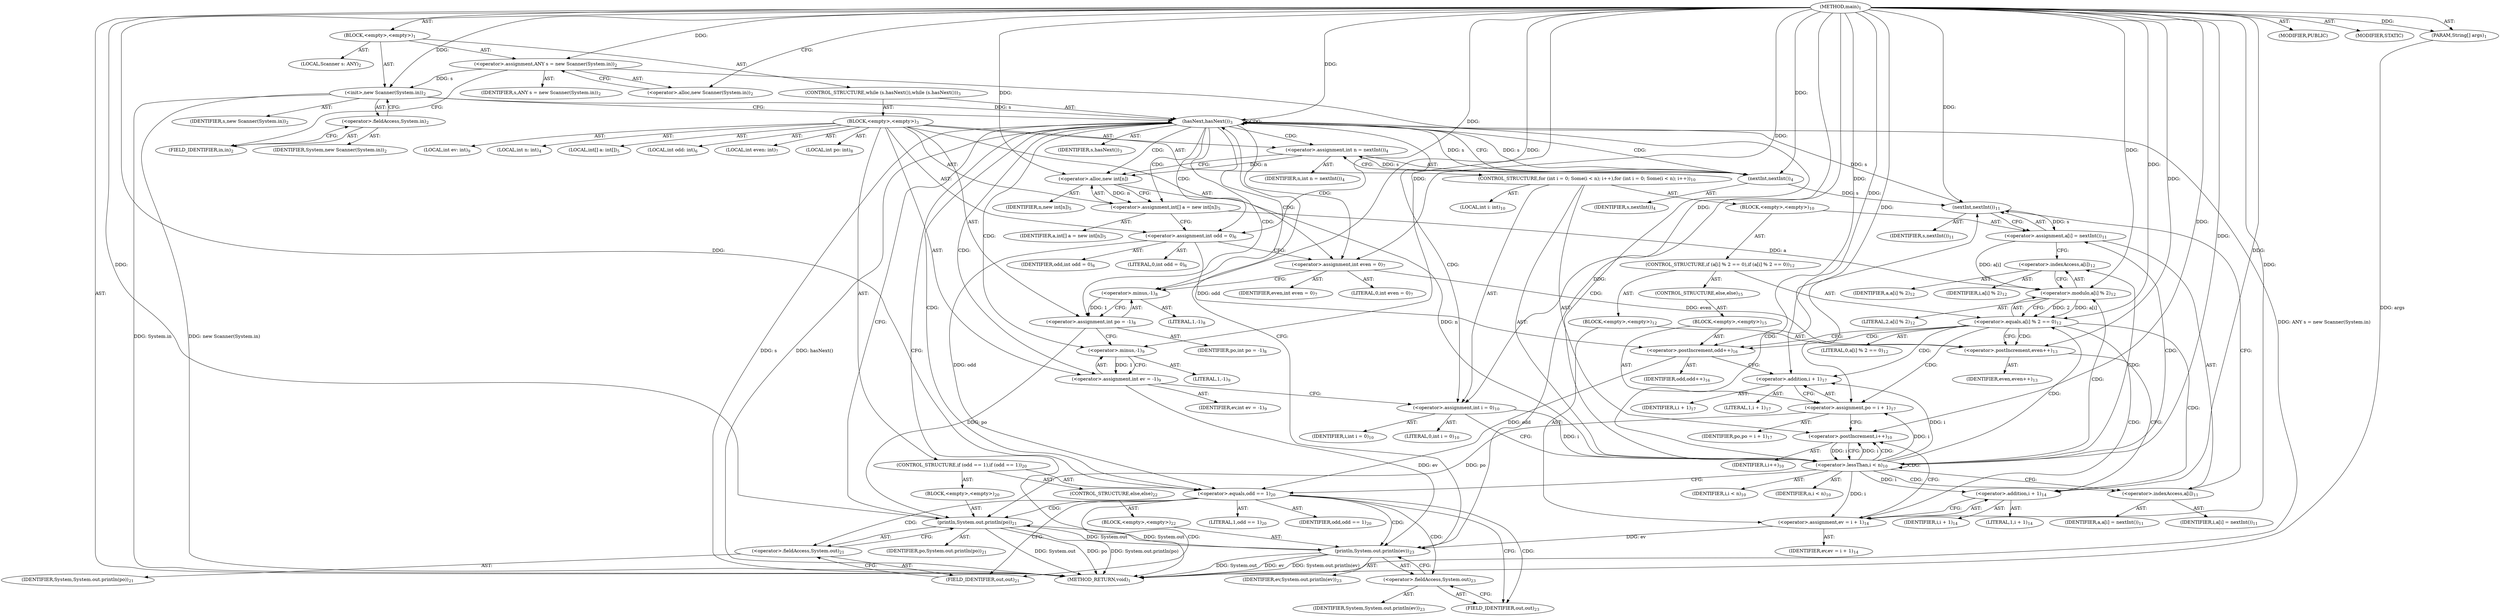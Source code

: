digraph "main" {  
"19" [label = <(METHOD,main)<SUB>1</SUB>> ]
"20" [label = <(PARAM,String[] args)<SUB>1</SUB>> ]
"21" [label = <(BLOCK,&lt;empty&gt;,&lt;empty&gt;)<SUB>1</SUB>> ]
"4" [label = <(LOCAL,Scanner s: ANY)<SUB>2</SUB>> ]
"22" [label = <(&lt;operator&gt;.assignment,ANY s = new Scanner(System.in))<SUB>2</SUB>> ]
"23" [label = <(IDENTIFIER,s,ANY s = new Scanner(System.in))<SUB>2</SUB>> ]
"24" [label = <(&lt;operator&gt;.alloc,new Scanner(System.in))<SUB>2</SUB>> ]
"25" [label = <(&lt;init&gt;,new Scanner(System.in))<SUB>2</SUB>> ]
"3" [label = <(IDENTIFIER,s,new Scanner(System.in))<SUB>2</SUB>> ]
"26" [label = <(&lt;operator&gt;.fieldAccess,System.in)<SUB>2</SUB>> ]
"27" [label = <(IDENTIFIER,System,new Scanner(System.in))<SUB>2</SUB>> ]
"28" [label = <(FIELD_IDENTIFIER,in,in)<SUB>2</SUB>> ]
"29" [label = <(CONTROL_STRUCTURE,while (s.hasNext()),while (s.hasNext()))<SUB>3</SUB>> ]
"30" [label = <(hasNext,hasNext())<SUB>3</SUB>> ]
"31" [label = <(IDENTIFIER,s,hasNext())<SUB>3</SUB>> ]
"32" [label = <(BLOCK,&lt;empty&gt;,&lt;empty&gt;)<SUB>3</SUB>> ]
"33" [label = <(LOCAL,int n: int)<SUB>4</SUB>> ]
"34" [label = <(&lt;operator&gt;.assignment,int n = nextInt())<SUB>4</SUB>> ]
"35" [label = <(IDENTIFIER,n,int n = nextInt())<SUB>4</SUB>> ]
"36" [label = <(nextInt,nextInt())<SUB>4</SUB>> ]
"37" [label = <(IDENTIFIER,s,nextInt())<SUB>4</SUB>> ]
"38" [label = <(LOCAL,int[] a: int[])<SUB>5</SUB>> ]
"39" [label = <(&lt;operator&gt;.assignment,int[] a = new int[n])<SUB>5</SUB>> ]
"40" [label = <(IDENTIFIER,a,int[] a = new int[n])<SUB>5</SUB>> ]
"41" [label = <(&lt;operator&gt;.alloc,new int[n])> ]
"42" [label = <(IDENTIFIER,n,new int[n])<SUB>5</SUB>> ]
"43" [label = <(LOCAL,int odd: int)<SUB>6</SUB>> ]
"44" [label = <(&lt;operator&gt;.assignment,int odd = 0)<SUB>6</SUB>> ]
"45" [label = <(IDENTIFIER,odd,int odd = 0)<SUB>6</SUB>> ]
"46" [label = <(LITERAL,0,int odd = 0)<SUB>6</SUB>> ]
"47" [label = <(LOCAL,int even: int)<SUB>7</SUB>> ]
"48" [label = <(&lt;operator&gt;.assignment,int even = 0)<SUB>7</SUB>> ]
"49" [label = <(IDENTIFIER,even,int even = 0)<SUB>7</SUB>> ]
"50" [label = <(LITERAL,0,int even = 0)<SUB>7</SUB>> ]
"51" [label = <(LOCAL,int po: int)<SUB>8</SUB>> ]
"52" [label = <(&lt;operator&gt;.assignment,int po = -1)<SUB>8</SUB>> ]
"53" [label = <(IDENTIFIER,po,int po = -1)<SUB>8</SUB>> ]
"54" [label = <(&lt;operator&gt;.minus,-1)<SUB>8</SUB>> ]
"55" [label = <(LITERAL,1,-1)<SUB>8</SUB>> ]
"56" [label = <(LOCAL,int ev: int)<SUB>9</SUB>> ]
"57" [label = <(&lt;operator&gt;.assignment,int ev = -1)<SUB>9</SUB>> ]
"58" [label = <(IDENTIFIER,ev,int ev = -1)<SUB>9</SUB>> ]
"59" [label = <(&lt;operator&gt;.minus,-1)<SUB>9</SUB>> ]
"60" [label = <(LITERAL,1,-1)<SUB>9</SUB>> ]
"61" [label = <(CONTROL_STRUCTURE,for (int i = 0; Some(i &lt; n); i++),for (int i = 0; Some(i &lt; n); i++))<SUB>10</SUB>> ]
"62" [label = <(LOCAL,int i: int)<SUB>10</SUB>> ]
"63" [label = <(&lt;operator&gt;.assignment,int i = 0)<SUB>10</SUB>> ]
"64" [label = <(IDENTIFIER,i,int i = 0)<SUB>10</SUB>> ]
"65" [label = <(LITERAL,0,int i = 0)<SUB>10</SUB>> ]
"66" [label = <(&lt;operator&gt;.lessThan,i &lt; n)<SUB>10</SUB>> ]
"67" [label = <(IDENTIFIER,i,i &lt; n)<SUB>10</SUB>> ]
"68" [label = <(IDENTIFIER,n,i &lt; n)<SUB>10</SUB>> ]
"69" [label = <(&lt;operator&gt;.postIncrement,i++)<SUB>10</SUB>> ]
"70" [label = <(IDENTIFIER,i,i++)<SUB>10</SUB>> ]
"71" [label = <(BLOCK,&lt;empty&gt;,&lt;empty&gt;)<SUB>10</SUB>> ]
"72" [label = <(&lt;operator&gt;.assignment,a[i] = nextInt())<SUB>11</SUB>> ]
"73" [label = <(&lt;operator&gt;.indexAccess,a[i])<SUB>11</SUB>> ]
"74" [label = <(IDENTIFIER,a,a[i] = nextInt())<SUB>11</SUB>> ]
"75" [label = <(IDENTIFIER,i,a[i] = nextInt())<SUB>11</SUB>> ]
"76" [label = <(nextInt,nextInt())<SUB>11</SUB>> ]
"77" [label = <(IDENTIFIER,s,nextInt())<SUB>11</SUB>> ]
"78" [label = <(CONTROL_STRUCTURE,if (a[i] % 2 == 0),if (a[i] % 2 == 0))<SUB>12</SUB>> ]
"79" [label = <(&lt;operator&gt;.equals,a[i] % 2 == 0)<SUB>12</SUB>> ]
"80" [label = <(&lt;operator&gt;.modulo,a[i] % 2)<SUB>12</SUB>> ]
"81" [label = <(&lt;operator&gt;.indexAccess,a[i])<SUB>12</SUB>> ]
"82" [label = <(IDENTIFIER,a,a[i] % 2)<SUB>12</SUB>> ]
"83" [label = <(IDENTIFIER,i,a[i] % 2)<SUB>12</SUB>> ]
"84" [label = <(LITERAL,2,a[i] % 2)<SUB>12</SUB>> ]
"85" [label = <(LITERAL,0,a[i] % 2 == 0)<SUB>12</SUB>> ]
"86" [label = <(BLOCK,&lt;empty&gt;,&lt;empty&gt;)<SUB>12</SUB>> ]
"87" [label = <(&lt;operator&gt;.postIncrement,even++)<SUB>13</SUB>> ]
"88" [label = <(IDENTIFIER,even,even++)<SUB>13</SUB>> ]
"89" [label = <(&lt;operator&gt;.assignment,ev = i + 1)<SUB>14</SUB>> ]
"90" [label = <(IDENTIFIER,ev,ev = i + 1)<SUB>14</SUB>> ]
"91" [label = <(&lt;operator&gt;.addition,i + 1)<SUB>14</SUB>> ]
"92" [label = <(IDENTIFIER,i,i + 1)<SUB>14</SUB>> ]
"93" [label = <(LITERAL,1,i + 1)<SUB>14</SUB>> ]
"94" [label = <(CONTROL_STRUCTURE,else,else)<SUB>15</SUB>> ]
"95" [label = <(BLOCK,&lt;empty&gt;,&lt;empty&gt;)<SUB>15</SUB>> ]
"96" [label = <(&lt;operator&gt;.postIncrement,odd++)<SUB>16</SUB>> ]
"97" [label = <(IDENTIFIER,odd,odd++)<SUB>16</SUB>> ]
"98" [label = <(&lt;operator&gt;.assignment,po = i + 1)<SUB>17</SUB>> ]
"99" [label = <(IDENTIFIER,po,po = i + 1)<SUB>17</SUB>> ]
"100" [label = <(&lt;operator&gt;.addition,i + 1)<SUB>17</SUB>> ]
"101" [label = <(IDENTIFIER,i,i + 1)<SUB>17</SUB>> ]
"102" [label = <(LITERAL,1,i + 1)<SUB>17</SUB>> ]
"103" [label = <(CONTROL_STRUCTURE,if (odd == 1),if (odd == 1))<SUB>20</SUB>> ]
"104" [label = <(&lt;operator&gt;.equals,odd == 1)<SUB>20</SUB>> ]
"105" [label = <(IDENTIFIER,odd,odd == 1)<SUB>20</SUB>> ]
"106" [label = <(LITERAL,1,odd == 1)<SUB>20</SUB>> ]
"107" [label = <(BLOCK,&lt;empty&gt;,&lt;empty&gt;)<SUB>20</SUB>> ]
"108" [label = <(println,System.out.println(po))<SUB>21</SUB>> ]
"109" [label = <(&lt;operator&gt;.fieldAccess,System.out)<SUB>21</SUB>> ]
"110" [label = <(IDENTIFIER,System,System.out.println(po))<SUB>21</SUB>> ]
"111" [label = <(FIELD_IDENTIFIER,out,out)<SUB>21</SUB>> ]
"112" [label = <(IDENTIFIER,po,System.out.println(po))<SUB>21</SUB>> ]
"113" [label = <(CONTROL_STRUCTURE,else,else)<SUB>22</SUB>> ]
"114" [label = <(BLOCK,&lt;empty&gt;,&lt;empty&gt;)<SUB>22</SUB>> ]
"115" [label = <(println,System.out.println(ev))<SUB>23</SUB>> ]
"116" [label = <(&lt;operator&gt;.fieldAccess,System.out)<SUB>23</SUB>> ]
"117" [label = <(IDENTIFIER,System,System.out.println(ev))<SUB>23</SUB>> ]
"118" [label = <(FIELD_IDENTIFIER,out,out)<SUB>23</SUB>> ]
"119" [label = <(IDENTIFIER,ev,System.out.println(ev))<SUB>23</SUB>> ]
"120" [label = <(MODIFIER,PUBLIC)> ]
"121" [label = <(MODIFIER,STATIC)> ]
"122" [label = <(METHOD_RETURN,void)<SUB>1</SUB>> ]
  "19" -> "20"  [ label = "AST: "] 
  "19" -> "21"  [ label = "AST: "] 
  "19" -> "120"  [ label = "AST: "] 
  "19" -> "121"  [ label = "AST: "] 
  "19" -> "122"  [ label = "AST: "] 
  "21" -> "4"  [ label = "AST: "] 
  "21" -> "22"  [ label = "AST: "] 
  "21" -> "25"  [ label = "AST: "] 
  "21" -> "29"  [ label = "AST: "] 
  "22" -> "23"  [ label = "AST: "] 
  "22" -> "24"  [ label = "AST: "] 
  "25" -> "3"  [ label = "AST: "] 
  "25" -> "26"  [ label = "AST: "] 
  "26" -> "27"  [ label = "AST: "] 
  "26" -> "28"  [ label = "AST: "] 
  "29" -> "30"  [ label = "AST: "] 
  "29" -> "32"  [ label = "AST: "] 
  "30" -> "31"  [ label = "AST: "] 
  "32" -> "33"  [ label = "AST: "] 
  "32" -> "34"  [ label = "AST: "] 
  "32" -> "38"  [ label = "AST: "] 
  "32" -> "39"  [ label = "AST: "] 
  "32" -> "43"  [ label = "AST: "] 
  "32" -> "44"  [ label = "AST: "] 
  "32" -> "47"  [ label = "AST: "] 
  "32" -> "48"  [ label = "AST: "] 
  "32" -> "51"  [ label = "AST: "] 
  "32" -> "52"  [ label = "AST: "] 
  "32" -> "56"  [ label = "AST: "] 
  "32" -> "57"  [ label = "AST: "] 
  "32" -> "61"  [ label = "AST: "] 
  "32" -> "103"  [ label = "AST: "] 
  "34" -> "35"  [ label = "AST: "] 
  "34" -> "36"  [ label = "AST: "] 
  "36" -> "37"  [ label = "AST: "] 
  "39" -> "40"  [ label = "AST: "] 
  "39" -> "41"  [ label = "AST: "] 
  "41" -> "42"  [ label = "AST: "] 
  "44" -> "45"  [ label = "AST: "] 
  "44" -> "46"  [ label = "AST: "] 
  "48" -> "49"  [ label = "AST: "] 
  "48" -> "50"  [ label = "AST: "] 
  "52" -> "53"  [ label = "AST: "] 
  "52" -> "54"  [ label = "AST: "] 
  "54" -> "55"  [ label = "AST: "] 
  "57" -> "58"  [ label = "AST: "] 
  "57" -> "59"  [ label = "AST: "] 
  "59" -> "60"  [ label = "AST: "] 
  "61" -> "62"  [ label = "AST: "] 
  "61" -> "63"  [ label = "AST: "] 
  "61" -> "66"  [ label = "AST: "] 
  "61" -> "69"  [ label = "AST: "] 
  "61" -> "71"  [ label = "AST: "] 
  "63" -> "64"  [ label = "AST: "] 
  "63" -> "65"  [ label = "AST: "] 
  "66" -> "67"  [ label = "AST: "] 
  "66" -> "68"  [ label = "AST: "] 
  "69" -> "70"  [ label = "AST: "] 
  "71" -> "72"  [ label = "AST: "] 
  "71" -> "78"  [ label = "AST: "] 
  "72" -> "73"  [ label = "AST: "] 
  "72" -> "76"  [ label = "AST: "] 
  "73" -> "74"  [ label = "AST: "] 
  "73" -> "75"  [ label = "AST: "] 
  "76" -> "77"  [ label = "AST: "] 
  "78" -> "79"  [ label = "AST: "] 
  "78" -> "86"  [ label = "AST: "] 
  "78" -> "94"  [ label = "AST: "] 
  "79" -> "80"  [ label = "AST: "] 
  "79" -> "85"  [ label = "AST: "] 
  "80" -> "81"  [ label = "AST: "] 
  "80" -> "84"  [ label = "AST: "] 
  "81" -> "82"  [ label = "AST: "] 
  "81" -> "83"  [ label = "AST: "] 
  "86" -> "87"  [ label = "AST: "] 
  "86" -> "89"  [ label = "AST: "] 
  "87" -> "88"  [ label = "AST: "] 
  "89" -> "90"  [ label = "AST: "] 
  "89" -> "91"  [ label = "AST: "] 
  "91" -> "92"  [ label = "AST: "] 
  "91" -> "93"  [ label = "AST: "] 
  "94" -> "95"  [ label = "AST: "] 
  "95" -> "96"  [ label = "AST: "] 
  "95" -> "98"  [ label = "AST: "] 
  "96" -> "97"  [ label = "AST: "] 
  "98" -> "99"  [ label = "AST: "] 
  "98" -> "100"  [ label = "AST: "] 
  "100" -> "101"  [ label = "AST: "] 
  "100" -> "102"  [ label = "AST: "] 
  "103" -> "104"  [ label = "AST: "] 
  "103" -> "107"  [ label = "AST: "] 
  "103" -> "113"  [ label = "AST: "] 
  "104" -> "105"  [ label = "AST: "] 
  "104" -> "106"  [ label = "AST: "] 
  "107" -> "108"  [ label = "AST: "] 
  "108" -> "109"  [ label = "AST: "] 
  "108" -> "112"  [ label = "AST: "] 
  "109" -> "110"  [ label = "AST: "] 
  "109" -> "111"  [ label = "AST: "] 
  "113" -> "114"  [ label = "AST: "] 
  "114" -> "115"  [ label = "AST: "] 
  "115" -> "116"  [ label = "AST: "] 
  "115" -> "119"  [ label = "AST: "] 
  "116" -> "117"  [ label = "AST: "] 
  "116" -> "118"  [ label = "AST: "] 
  "22" -> "28"  [ label = "CFG: "] 
  "25" -> "30"  [ label = "CFG: "] 
  "24" -> "22"  [ label = "CFG: "] 
  "26" -> "25"  [ label = "CFG: "] 
  "30" -> "122"  [ label = "CFG: "] 
  "30" -> "36"  [ label = "CFG: "] 
  "28" -> "26"  [ label = "CFG: "] 
  "34" -> "41"  [ label = "CFG: "] 
  "39" -> "44"  [ label = "CFG: "] 
  "44" -> "48"  [ label = "CFG: "] 
  "48" -> "54"  [ label = "CFG: "] 
  "52" -> "59"  [ label = "CFG: "] 
  "57" -> "63"  [ label = "CFG: "] 
  "36" -> "34"  [ label = "CFG: "] 
  "41" -> "39"  [ label = "CFG: "] 
  "54" -> "52"  [ label = "CFG: "] 
  "59" -> "57"  [ label = "CFG: "] 
  "63" -> "66"  [ label = "CFG: "] 
  "66" -> "73"  [ label = "CFG: "] 
  "66" -> "104"  [ label = "CFG: "] 
  "69" -> "66"  [ label = "CFG: "] 
  "104" -> "111"  [ label = "CFG: "] 
  "104" -> "118"  [ label = "CFG: "] 
  "72" -> "81"  [ label = "CFG: "] 
  "108" -> "30"  [ label = "CFG: "] 
  "73" -> "76"  [ label = "CFG: "] 
  "76" -> "72"  [ label = "CFG: "] 
  "79" -> "87"  [ label = "CFG: "] 
  "79" -> "96"  [ label = "CFG: "] 
  "109" -> "108"  [ label = "CFG: "] 
  "115" -> "30"  [ label = "CFG: "] 
  "80" -> "79"  [ label = "CFG: "] 
  "87" -> "91"  [ label = "CFG: "] 
  "89" -> "69"  [ label = "CFG: "] 
  "111" -> "109"  [ label = "CFG: "] 
  "116" -> "115"  [ label = "CFG: "] 
  "81" -> "80"  [ label = "CFG: "] 
  "91" -> "89"  [ label = "CFG: "] 
  "96" -> "100"  [ label = "CFG: "] 
  "98" -> "69"  [ label = "CFG: "] 
  "118" -> "116"  [ label = "CFG: "] 
  "100" -> "98"  [ label = "CFG: "] 
  "19" -> "24"  [ label = "CFG: "] 
  "20" -> "122"  [ label = "DDG: args"] 
  "22" -> "122"  [ label = "DDG: ANY s = new Scanner(System.in)"] 
  "25" -> "122"  [ label = "DDG: System.in"] 
  "25" -> "122"  [ label = "DDG: new Scanner(System.in)"] 
  "30" -> "122"  [ label = "DDG: s"] 
  "30" -> "122"  [ label = "DDG: hasNext()"] 
  "115" -> "122"  [ label = "DDG: System.out"] 
  "115" -> "122"  [ label = "DDG: ev"] 
  "115" -> "122"  [ label = "DDG: System.out.println(ev)"] 
  "108" -> "122"  [ label = "DDG: System.out"] 
  "108" -> "122"  [ label = "DDG: po"] 
  "108" -> "122"  [ label = "DDG: System.out.println(po)"] 
  "19" -> "20"  [ label = "DDG: "] 
  "19" -> "22"  [ label = "DDG: "] 
  "22" -> "25"  [ label = "DDG: s"] 
  "19" -> "25"  [ label = "DDG: "] 
  "25" -> "30"  [ label = "DDG: s"] 
  "36" -> "30"  [ label = "DDG: s"] 
  "76" -> "30"  [ label = "DDG: s"] 
  "19" -> "30"  [ label = "DDG: "] 
  "36" -> "34"  [ label = "DDG: s"] 
  "41" -> "39"  [ label = "DDG: n"] 
  "19" -> "44"  [ label = "DDG: "] 
  "19" -> "48"  [ label = "DDG: "] 
  "54" -> "52"  [ label = "DDG: 1"] 
  "59" -> "57"  [ label = "DDG: 1"] 
  "19" -> "63"  [ label = "DDG: "] 
  "30" -> "36"  [ label = "DDG: s"] 
  "19" -> "36"  [ label = "DDG: "] 
  "34" -> "41"  [ label = "DDG: n"] 
  "19" -> "41"  [ label = "DDG: "] 
  "19" -> "54"  [ label = "DDG: "] 
  "19" -> "59"  [ label = "DDG: "] 
  "63" -> "66"  [ label = "DDG: i"] 
  "69" -> "66"  [ label = "DDG: i"] 
  "19" -> "66"  [ label = "DDG: "] 
  "41" -> "66"  [ label = "DDG: n"] 
  "19" -> "69"  [ label = "DDG: "] 
  "66" -> "69"  [ label = "DDG: i"] 
  "76" -> "72"  [ label = "DDG: s"] 
  "44" -> "104"  [ label = "DDG: odd"] 
  "96" -> "104"  [ label = "DDG: odd"] 
  "19" -> "104"  [ label = "DDG: "] 
  "115" -> "108"  [ label = "DDG: System.out"] 
  "52" -> "108"  [ label = "DDG: po"] 
  "98" -> "108"  [ label = "DDG: po"] 
  "19" -> "108"  [ label = "DDG: "] 
  "36" -> "76"  [ label = "DDG: s"] 
  "19" -> "76"  [ label = "DDG: "] 
  "80" -> "79"  [ label = "DDG: a[i]"] 
  "80" -> "79"  [ label = "DDG: 2"] 
  "19" -> "79"  [ label = "DDG: "] 
  "66" -> "89"  [ label = "DDG: i"] 
  "19" -> "89"  [ label = "DDG: "] 
  "108" -> "115"  [ label = "DDG: System.out"] 
  "57" -> "115"  [ label = "DDG: ev"] 
  "89" -> "115"  [ label = "DDG: ev"] 
  "19" -> "115"  [ label = "DDG: "] 
  "39" -> "80"  [ label = "DDG: a"] 
  "72" -> "80"  [ label = "DDG: a[i]"] 
  "19" -> "80"  [ label = "DDG: "] 
  "48" -> "87"  [ label = "DDG: even"] 
  "19" -> "87"  [ label = "DDG: "] 
  "66" -> "98"  [ label = "DDG: i"] 
  "19" -> "98"  [ label = "DDG: "] 
  "66" -> "91"  [ label = "DDG: i"] 
  "19" -> "91"  [ label = "DDG: "] 
  "44" -> "96"  [ label = "DDG: odd"] 
  "19" -> "96"  [ label = "DDG: "] 
  "66" -> "100"  [ label = "DDG: i"] 
  "19" -> "100"  [ label = "DDG: "] 
  "30" -> "30"  [ label = "CDG: "] 
  "30" -> "34"  [ label = "CDG: "] 
  "30" -> "48"  [ label = "CDG: "] 
  "30" -> "57"  [ label = "CDG: "] 
  "30" -> "66"  [ label = "CDG: "] 
  "30" -> "52"  [ label = "CDG: "] 
  "30" -> "104"  [ label = "CDG: "] 
  "30" -> "59"  [ label = "CDG: "] 
  "30" -> "44"  [ label = "CDG: "] 
  "30" -> "54"  [ label = "CDG: "] 
  "30" -> "36"  [ label = "CDG: "] 
  "30" -> "41"  [ label = "CDG: "] 
  "30" -> "63"  [ label = "CDG: "] 
  "30" -> "39"  [ label = "CDG: "] 
  "66" -> "73"  [ label = "CDG: "] 
  "66" -> "66"  [ label = "CDG: "] 
  "66" -> "81"  [ label = "CDG: "] 
  "66" -> "72"  [ label = "CDG: "] 
  "66" -> "69"  [ label = "CDG: "] 
  "66" -> "76"  [ label = "CDG: "] 
  "66" -> "79"  [ label = "CDG: "] 
  "66" -> "80"  [ label = "CDG: "] 
  "104" -> "115"  [ label = "CDG: "] 
  "104" -> "116"  [ label = "CDG: "] 
  "104" -> "118"  [ label = "CDG: "] 
  "104" -> "108"  [ label = "CDG: "] 
  "104" -> "111"  [ label = "CDG: "] 
  "104" -> "109"  [ label = "CDG: "] 
  "79" -> "96"  [ label = "CDG: "] 
  "79" -> "89"  [ label = "CDG: "] 
  "79" -> "98"  [ label = "CDG: "] 
  "79" -> "87"  [ label = "CDG: "] 
  "79" -> "91"  [ label = "CDG: "] 
  "79" -> "100"  [ label = "CDG: "] 
}
